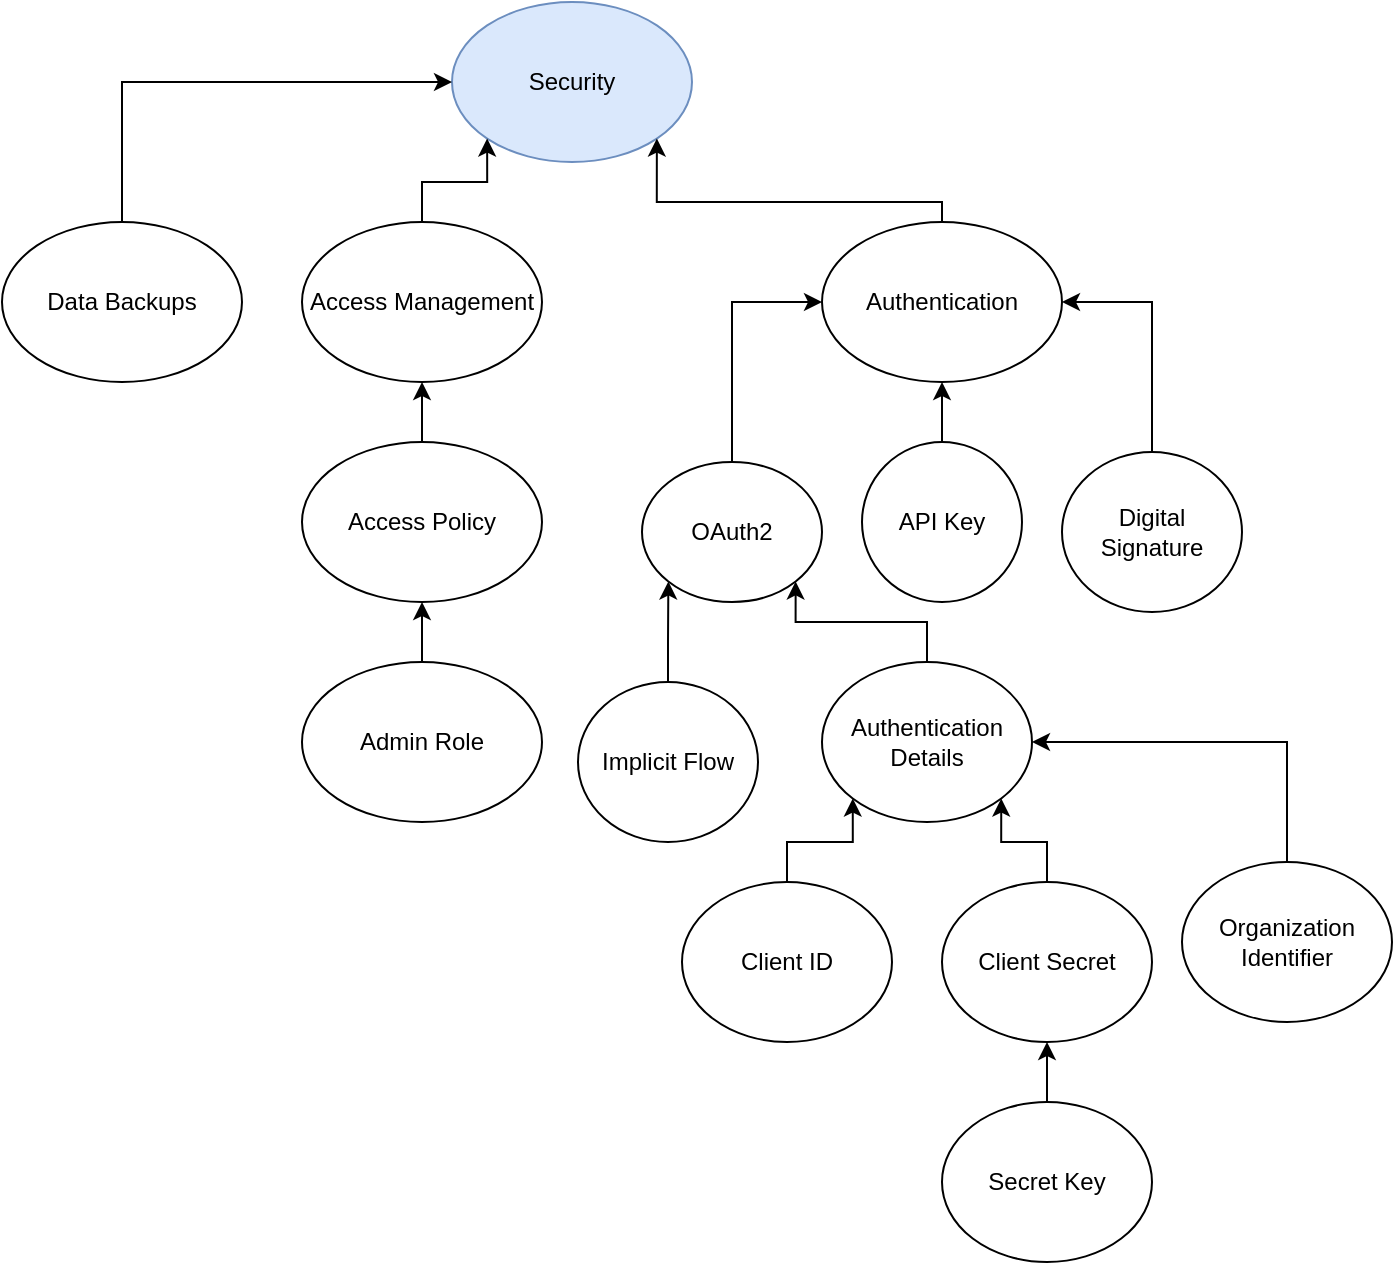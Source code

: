 <mxfile version="24.5.3" type="device">
  <diagram name="Page-1" id="M6bQeJb24yhNywZkbo_B">
    <mxGraphModel dx="1434" dy="969" grid="1" gridSize="10" guides="1" tooltips="1" connect="1" arrows="1" fold="1" page="1" pageScale="1" pageWidth="850" pageHeight="1100" math="0" shadow="0">
      <root>
        <mxCell id="0" />
        <mxCell id="1" parent="0" />
        <mxCell id="NGC--UisRPbAq9CFyaaf-1" value="Security" style="ellipse;whiteSpace=wrap;html=1;fillColor=#dae8fc;strokeColor=#6c8ebf;" parent="1" vertex="1">
          <mxGeometry x="305" y="80" width="120" height="80" as="geometry" />
        </mxCell>
        <mxCell id="NGC--UisRPbAq9CFyaaf-19" style="edgeStyle=orthogonalEdgeStyle;rounded=0;orthogonalLoop=1;jettySize=auto;html=1;entryX=0;entryY=1;entryDx=0;entryDy=0;" parent="1" source="NGC--UisRPbAq9CFyaaf-2" target="NGC--UisRPbAq9CFyaaf-1" edge="1">
          <mxGeometry relative="1" as="geometry" />
        </mxCell>
        <mxCell id="NGC--UisRPbAq9CFyaaf-2" value="Access Management" style="ellipse;whiteSpace=wrap;html=1;" parent="1" vertex="1">
          <mxGeometry x="230" y="190" width="120" height="80" as="geometry" />
        </mxCell>
        <mxCell id="NGC--UisRPbAq9CFyaaf-6" style="edgeStyle=orthogonalEdgeStyle;rounded=0;orthogonalLoop=1;jettySize=auto;html=1;entryX=0.5;entryY=1;entryDx=0;entryDy=0;" parent="1" source="NGC--UisRPbAq9CFyaaf-3" target="NGC--UisRPbAq9CFyaaf-2" edge="1">
          <mxGeometry relative="1" as="geometry" />
        </mxCell>
        <mxCell id="NGC--UisRPbAq9CFyaaf-3" value="Access Policy" style="ellipse;whiteSpace=wrap;html=1;" parent="1" vertex="1">
          <mxGeometry x="230" y="300" width="120" height="80" as="geometry" />
        </mxCell>
        <mxCell id="NGC--UisRPbAq9CFyaaf-7" style="edgeStyle=orthogonalEdgeStyle;rounded=0;orthogonalLoop=1;jettySize=auto;html=1;entryX=0.5;entryY=1;entryDx=0;entryDy=0;" parent="1" source="NGC--UisRPbAq9CFyaaf-4" target="NGC--UisRPbAq9CFyaaf-3" edge="1">
          <mxGeometry relative="1" as="geometry" />
        </mxCell>
        <mxCell id="NGC--UisRPbAq9CFyaaf-4" value="Admin Role" style="ellipse;whiteSpace=wrap;html=1;" parent="1" vertex="1">
          <mxGeometry x="230" y="410" width="120" height="80" as="geometry" />
        </mxCell>
        <mxCell id="NGC--UisRPbAq9CFyaaf-18" style="edgeStyle=orthogonalEdgeStyle;rounded=0;orthogonalLoop=1;jettySize=auto;html=1;entryX=0;entryY=0.5;entryDx=0;entryDy=0;" parent="1" source="NGC--UisRPbAq9CFyaaf-8" target="NGC--UisRPbAq9CFyaaf-1" edge="1">
          <mxGeometry relative="1" as="geometry">
            <Array as="points">
              <mxPoint x="140" y="120" />
            </Array>
          </mxGeometry>
        </mxCell>
        <mxCell id="NGC--UisRPbAq9CFyaaf-8" value="Data Backups" style="ellipse;whiteSpace=wrap;html=1;" parent="1" vertex="1">
          <mxGeometry x="80" y="190" width="120" height="80" as="geometry" />
        </mxCell>
        <mxCell id="NGC--UisRPbAq9CFyaaf-20" style="edgeStyle=orthogonalEdgeStyle;rounded=0;orthogonalLoop=1;jettySize=auto;html=1;entryX=1;entryY=1;entryDx=0;entryDy=0;" parent="1" source="NGC--UisRPbAq9CFyaaf-9" target="NGC--UisRPbAq9CFyaaf-1" edge="1">
          <mxGeometry relative="1" as="geometry">
            <Array as="points">
              <mxPoint x="550" y="180" />
              <mxPoint x="407" y="180" />
            </Array>
          </mxGeometry>
        </mxCell>
        <mxCell id="NGC--UisRPbAq9CFyaaf-9" value="Authentication" style="ellipse;whiteSpace=wrap;html=1;" parent="1" vertex="1">
          <mxGeometry x="490" y="190" width="120" height="80" as="geometry" />
        </mxCell>
        <mxCell id="NGC--UisRPbAq9CFyaaf-21" style="edgeStyle=orthogonalEdgeStyle;rounded=0;orthogonalLoop=1;jettySize=auto;html=1;entryX=0;entryY=0.5;entryDx=0;entryDy=0;" parent="1" source="NGC--UisRPbAq9CFyaaf-10" target="NGC--UisRPbAq9CFyaaf-9" edge="1">
          <mxGeometry relative="1" as="geometry" />
        </mxCell>
        <mxCell id="NGC--UisRPbAq9CFyaaf-10" value="OAuth2" style="ellipse;whiteSpace=wrap;html=1;" parent="1" vertex="1">
          <mxGeometry x="400" y="310" width="90" height="70" as="geometry" />
        </mxCell>
        <mxCell id="NGC--UisRPbAq9CFyaaf-22" style="edgeStyle=orthogonalEdgeStyle;rounded=0;orthogonalLoop=1;jettySize=auto;html=1;entryX=0.5;entryY=1;entryDx=0;entryDy=0;" parent="1" source="NGC--UisRPbAq9CFyaaf-11" target="NGC--UisRPbAq9CFyaaf-9" edge="1">
          <mxGeometry relative="1" as="geometry" />
        </mxCell>
        <mxCell id="NGC--UisRPbAq9CFyaaf-11" value="API Key" style="ellipse;whiteSpace=wrap;html=1;" parent="1" vertex="1">
          <mxGeometry x="510" y="300" width="80" height="80" as="geometry" />
        </mxCell>
        <mxCell id="NGC--UisRPbAq9CFyaaf-25" style="edgeStyle=orthogonalEdgeStyle;rounded=0;orthogonalLoop=1;jettySize=auto;html=1;entryX=0;entryY=1;entryDx=0;entryDy=0;" parent="1" source="NGC--UisRPbAq9CFyaaf-12" target="NGC--UisRPbAq9CFyaaf-10" edge="1">
          <mxGeometry relative="1" as="geometry" />
        </mxCell>
        <mxCell id="NGC--UisRPbAq9CFyaaf-12" value="Implicit Flow" style="ellipse;whiteSpace=wrap;html=1;" parent="1" vertex="1">
          <mxGeometry x="368" y="420" width="90" height="80" as="geometry" />
        </mxCell>
        <mxCell id="NGC--UisRPbAq9CFyaaf-24" style="edgeStyle=orthogonalEdgeStyle;rounded=0;orthogonalLoop=1;jettySize=auto;html=1;entryX=1;entryY=1;entryDx=0;entryDy=0;" parent="1" source="NGC--UisRPbAq9CFyaaf-13" target="NGC--UisRPbAq9CFyaaf-10" edge="1">
          <mxGeometry relative="1" as="geometry" />
        </mxCell>
        <mxCell id="NGC--UisRPbAq9CFyaaf-13" value="Authentication Details" style="ellipse;whiteSpace=wrap;html=1;" parent="1" vertex="1">
          <mxGeometry x="490" y="410" width="105" height="80" as="geometry" />
        </mxCell>
        <mxCell id="NGC--UisRPbAq9CFyaaf-23" style="edgeStyle=orthogonalEdgeStyle;rounded=0;orthogonalLoop=1;jettySize=auto;html=1;entryX=1;entryY=0.5;entryDx=0;entryDy=0;exitX=0.5;exitY=0;exitDx=0;exitDy=0;" parent="1" source="NGC--UisRPbAq9CFyaaf-14" target="NGC--UisRPbAq9CFyaaf-9" edge="1">
          <mxGeometry relative="1" as="geometry" />
        </mxCell>
        <mxCell id="NGC--UisRPbAq9CFyaaf-14" value="Digital Signature" style="ellipse;whiteSpace=wrap;html=1;" parent="1" vertex="1">
          <mxGeometry x="610" y="305" width="90" height="80" as="geometry" />
        </mxCell>
        <mxCell id="NGC--UisRPbAq9CFyaaf-26" style="edgeStyle=orthogonalEdgeStyle;rounded=0;orthogonalLoop=1;jettySize=auto;html=1;entryX=0;entryY=1;entryDx=0;entryDy=0;" parent="1" source="NGC--UisRPbAq9CFyaaf-15" target="NGC--UisRPbAq9CFyaaf-13" edge="1">
          <mxGeometry relative="1" as="geometry" />
        </mxCell>
        <mxCell id="NGC--UisRPbAq9CFyaaf-15" value="Client ID" style="ellipse;whiteSpace=wrap;html=1;" parent="1" vertex="1">
          <mxGeometry x="420" y="520" width="105" height="80" as="geometry" />
        </mxCell>
        <mxCell id="NGC--UisRPbAq9CFyaaf-27" style="edgeStyle=orthogonalEdgeStyle;rounded=0;orthogonalLoop=1;jettySize=auto;html=1;entryX=1;entryY=1;entryDx=0;entryDy=0;" parent="1" source="NGC--UisRPbAq9CFyaaf-16" target="NGC--UisRPbAq9CFyaaf-13" edge="1">
          <mxGeometry relative="1" as="geometry" />
        </mxCell>
        <mxCell id="NGC--UisRPbAq9CFyaaf-16" value="Client Secret" style="ellipse;whiteSpace=wrap;html=1;" parent="1" vertex="1">
          <mxGeometry x="550" y="520" width="105" height="80" as="geometry" />
        </mxCell>
        <mxCell id="NGC--UisRPbAq9CFyaaf-28" style="edgeStyle=orthogonalEdgeStyle;rounded=0;orthogonalLoop=1;jettySize=auto;html=1;entryX=1;entryY=0.5;entryDx=0;entryDy=0;exitX=0.5;exitY=0;exitDx=0;exitDy=0;" parent="1" source="NGC--UisRPbAq9CFyaaf-17" target="NGC--UisRPbAq9CFyaaf-13" edge="1">
          <mxGeometry relative="1" as="geometry">
            <Array as="points">
              <mxPoint x="723" y="450" />
            </Array>
          </mxGeometry>
        </mxCell>
        <mxCell id="NGC--UisRPbAq9CFyaaf-17" value="Organization Identifier" style="ellipse;whiteSpace=wrap;html=1;" parent="1" vertex="1">
          <mxGeometry x="670" y="510" width="105" height="80" as="geometry" />
        </mxCell>
        <mxCell id="NGC--UisRPbAq9CFyaaf-30" style="edgeStyle=orthogonalEdgeStyle;rounded=0;orthogonalLoop=1;jettySize=auto;html=1;entryX=0.5;entryY=1;entryDx=0;entryDy=0;" parent="1" source="NGC--UisRPbAq9CFyaaf-29" target="NGC--UisRPbAq9CFyaaf-16" edge="1">
          <mxGeometry relative="1" as="geometry" />
        </mxCell>
        <mxCell id="NGC--UisRPbAq9CFyaaf-29" value="Secret Key" style="ellipse;whiteSpace=wrap;html=1;" parent="1" vertex="1">
          <mxGeometry x="550" y="630" width="105" height="80" as="geometry" />
        </mxCell>
      </root>
    </mxGraphModel>
  </diagram>
</mxfile>
